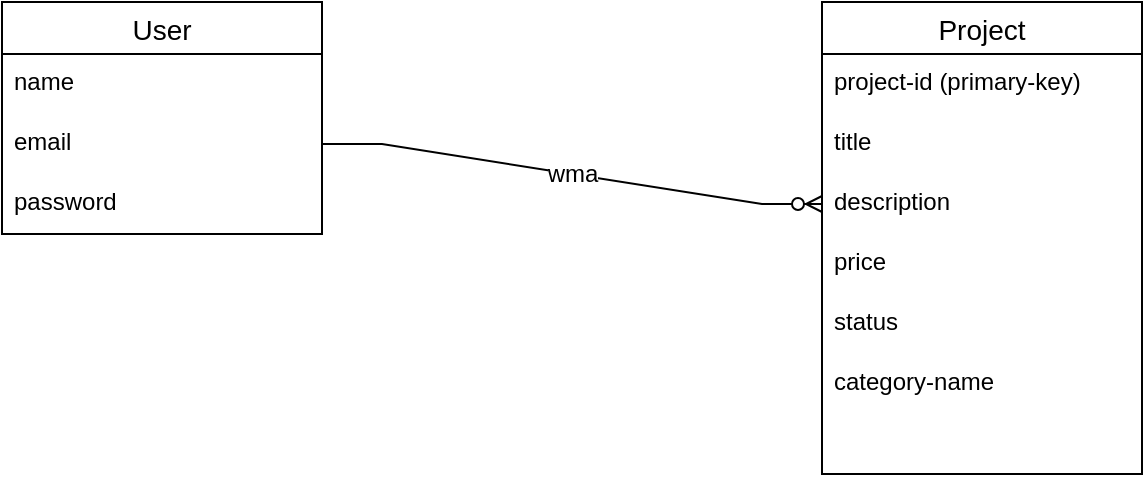 <mxfile version="25.0.3">
  <diagram name="Page-1" id="CyyBt4bzf4bSvOXxReGj">
    <mxGraphModel dx="794" dy="509" grid="1" gridSize="10" guides="1" tooltips="1" connect="1" arrows="1" fold="1" page="1" pageScale="1" pageWidth="850" pageHeight="1100" math="0" shadow="0">
      <root>
        <mxCell id="0" />
        <mxCell id="1" parent="0" />
        <mxCell id="gOXb11ILxHm5CD4Vq_ax-1" value="User" style="swimlane;fontStyle=0;childLayout=stackLayout;horizontal=1;startSize=26;horizontalStack=0;resizeParent=1;resizeParentMax=0;resizeLast=0;collapsible=1;marginBottom=0;align=center;fontSize=14;" vertex="1" parent="1">
          <mxGeometry x="80" y="80" width="160" height="116" as="geometry" />
        </mxCell>
        <mxCell id="gOXb11ILxHm5CD4Vq_ax-2" value="name" style="text;strokeColor=none;fillColor=none;spacingLeft=4;spacingRight=4;overflow=hidden;rotatable=0;points=[[0,0.5],[1,0.5]];portConstraint=eastwest;fontSize=12;whiteSpace=wrap;html=1;" vertex="1" parent="gOXb11ILxHm5CD4Vq_ax-1">
          <mxGeometry y="26" width="160" height="30" as="geometry" />
        </mxCell>
        <mxCell id="gOXb11ILxHm5CD4Vq_ax-3" value="email" style="text;strokeColor=none;fillColor=none;spacingLeft=4;spacingRight=4;overflow=hidden;rotatable=0;points=[[0,0.5],[1,0.5]];portConstraint=eastwest;fontSize=12;whiteSpace=wrap;html=1;" vertex="1" parent="gOXb11ILxHm5CD4Vq_ax-1">
          <mxGeometry y="56" width="160" height="30" as="geometry" />
        </mxCell>
        <mxCell id="gOXb11ILxHm5CD4Vq_ax-4" value="password" style="text;strokeColor=none;fillColor=none;spacingLeft=4;spacingRight=4;overflow=hidden;rotatable=0;points=[[0,0.5],[1,0.5]];portConstraint=eastwest;fontSize=12;whiteSpace=wrap;html=1;" vertex="1" parent="gOXb11ILxHm5CD4Vq_ax-1">
          <mxGeometry y="86" width="160" height="30" as="geometry" />
        </mxCell>
        <mxCell id="gOXb11ILxHm5CD4Vq_ax-5" value="Project" style="swimlane;fontStyle=0;childLayout=stackLayout;horizontal=1;startSize=26;horizontalStack=0;resizeParent=1;resizeParentMax=0;resizeLast=0;collapsible=1;marginBottom=0;align=center;fontSize=14;" vertex="1" parent="1">
          <mxGeometry x="490" y="80" width="160" height="236" as="geometry" />
        </mxCell>
        <mxCell id="gOXb11ILxHm5CD4Vq_ax-12" value="project-id (primary-key)" style="text;strokeColor=none;fillColor=none;spacingLeft=4;spacingRight=4;overflow=hidden;rotatable=0;points=[[0,0.5],[1,0.5]];portConstraint=eastwest;fontSize=12;whiteSpace=wrap;html=1;" vertex="1" parent="gOXb11ILxHm5CD4Vq_ax-5">
          <mxGeometry y="26" width="160" height="30" as="geometry" />
        </mxCell>
        <mxCell id="gOXb11ILxHm5CD4Vq_ax-6" value="title" style="text;strokeColor=none;fillColor=none;spacingLeft=4;spacingRight=4;overflow=hidden;rotatable=0;points=[[0,0.5],[1,0.5]];portConstraint=eastwest;fontSize=12;whiteSpace=wrap;html=1;" vertex="1" parent="gOXb11ILxHm5CD4Vq_ax-5">
          <mxGeometry y="56" width="160" height="30" as="geometry" />
        </mxCell>
        <mxCell id="gOXb11ILxHm5CD4Vq_ax-7" value="description" style="text;strokeColor=none;fillColor=none;spacingLeft=4;spacingRight=4;overflow=hidden;rotatable=0;points=[[0,0.5],[1,0.5]];portConstraint=eastwest;fontSize=12;whiteSpace=wrap;html=1;" vertex="1" parent="gOXb11ILxHm5CD4Vq_ax-5">
          <mxGeometry y="86" width="160" height="30" as="geometry" />
        </mxCell>
        <mxCell id="gOXb11ILxHm5CD4Vq_ax-8" value="price" style="text;strokeColor=none;fillColor=none;spacingLeft=4;spacingRight=4;overflow=hidden;rotatable=0;points=[[0,0.5],[1,0.5]];portConstraint=eastwest;fontSize=12;whiteSpace=wrap;html=1;" vertex="1" parent="gOXb11ILxHm5CD4Vq_ax-5">
          <mxGeometry y="116" width="160" height="30" as="geometry" />
        </mxCell>
        <mxCell id="gOXb11ILxHm5CD4Vq_ax-14" value="status" style="text;strokeColor=none;fillColor=none;spacingLeft=4;spacingRight=4;overflow=hidden;rotatable=0;points=[[0,0.5],[1,0.5]];portConstraint=eastwest;fontSize=12;whiteSpace=wrap;html=1;" vertex="1" parent="gOXb11ILxHm5CD4Vq_ax-5">
          <mxGeometry y="146" width="160" height="30" as="geometry" />
        </mxCell>
        <mxCell id="gOXb11ILxHm5CD4Vq_ax-16" value="category-name" style="text;strokeColor=none;fillColor=none;spacingLeft=4;spacingRight=4;overflow=hidden;rotatable=0;points=[[0,0.5],[1,0.5]];portConstraint=eastwest;fontSize=12;whiteSpace=wrap;html=1;" vertex="1" parent="gOXb11ILxHm5CD4Vq_ax-5">
          <mxGeometry y="176" width="160" height="30" as="geometry" />
        </mxCell>
        <mxCell id="gOXb11ILxHm5CD4Vq_ax-17" style="text;strokeColor=none;fillColor=none;spacingLeft=4;spacingRight=4;overflow=hidden;rotatable=0;points=[[0,0.5],[1,0.5]];portConstraint=eastwest;fontSize=12;whiteSpace=wrap;html=1;" vertex="1" parent="gOXb11ILxHm5CD4Vq_ax-5">
          <mxGeometry y="206" width="160" height="30" as="geometry" />
        </mxCell>
        <mxCell id="gOXb11ILxHm5CD4Vq_ax-10" value="wma" style="edgeStyle=entityRelationEdgeStyle;fontSize=12;html=1;endArrow=ERzeroToMany;endFill=1;rounded=0;exitX=1;exitY=0.5;exitDx=0;exitDy=0;entryX=0;entryY=0.5;entryDx=0;entryDy=0;" edge="1" parent="1" source="gOXb11ILxHm5CD4Vq_ax-3" target="gOXb11ILxHm5CD4Vq_ax-7">
          <mxGeometry width="100" height="100" relative="1" as="geometry">
            <mxPoint x="360" y="320" as="sourcePoint" />
            <mxPoint x="450" y="210" as="targetPoint" />
          </mxGeometry>
        </mxCell>
      </root>
    </mxGraphModel>
  </diagram>
</mxfile>
